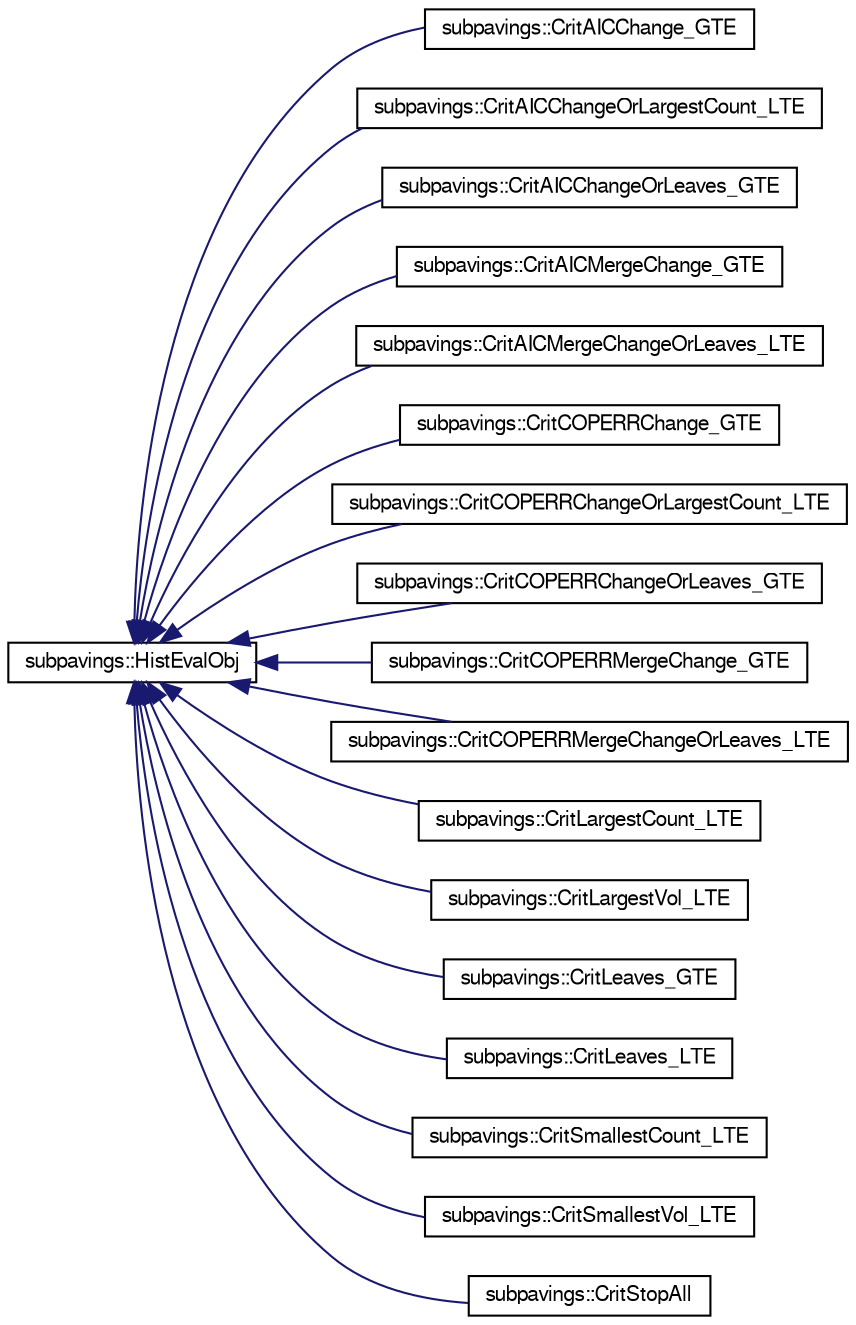 digraph G
{
  edge [fontname="FreeSans",fontsize="10",labelfontname="FreeSans",labelfontsize="10"];
  node [fontname="FreeSans",fontsize="10",shape=record];
  rankdir="LR";
  Node1 [label="subpavings::HistEvalObj",height=0.2,width=0.4,color="black", fillcolor="white", style="filled",URL="$classsubpavings_1_1HistEvalObj.shtml",tooltip="A Virtual class providing a way to stop histogram changes."];
  Node1 -> Node2 [dir="back",color="midnightblue",fontsize="10",style="solid",fontname="FreeSans"];
  Node2 [label="subpavings::CritAICChange_GTE",height=0.2,width=0.4,color="black", fillcolor="white", style="filled",URL="$classsubpavings_1_1CritAICChange__GTE.shtml",tooltip="Class for testing the change in AIC score from splitting."];
  Node1 -> Node3 [dir="back",color="midnightblue",fontsize="10",style="solid",fontname="FreeSans"];
  Node3 [label="subpavings::CritAICChangeOrLargestCount_LTE",height=0.2,width=0.4,color="black", fillcolor="white", style="filled",URL="$classsubpavings_1_1CritAICChangeOrLargestCount__LTE.shtml",tooltip="Class for testing change in AIC or largest count from splitting."];
  Node1 -> Node4 [dir="back",color="midnightblue",fontsize="10",style="solid",fontname="FreeSans"];
  Node4 [label="subpavings::CritAICChangeOrLeaves_GTE",height=0.2,width=0.4,color="black", fillcolor="white", style="filled",URL="$classsubpavings_1_1CritAICChangeOrLeaves__GTE.shtml",tooltip="Class for testing change in AIC or number leaves from splitting."];
  Node1 -> Node5 [dir="back",color="midnightblue",fontsize="10",style="solid",fontname="FreeSans"];
  Node5 [label="subpavings::CritAICMergeChange_GTE",height=0.2,width=0.4,color="black", fillcolor="white", style="filled",URL="$classsubpavings_1_1CritAICMergeChange__GTE.shtml",tooltip="Class for testing the change in AIC score from merging."];
  Node1 -> Node6 [dir="back",color="midnightblue",fontsize="10",style="solid",fontname="FreeSans"];
  Node6 [label="subpavings::CritAICMergeChangeOrLeaves_LTE",height=0.2,width=0.4,color="black", fillcolor="white", style="filled",URL="$classsubpavings_1_1CritAICMergeChangeOrLeaves__LTE.shtml",tooltip="Class for testing change in AIC or number leaves from merging."];
  Node1 -> Node7 [dir="back",color="midnightblue",fontsize="10",style="solid",fontname="FreeSans"];
  Node7 [label="subpavings::CritCOPERRChange_GTE",height=0.2,width=0.4,color="black", fillcolor="white", style="filled",URL="$classsubpavings_1_1CritCOPERRChange__GTE.shtml",tooltip="Class for testing the change in COPERR score from splitting."];
  Node1 -> Node8 [dir="back",color="midnightblue",fontsize="10",style="solid",fontname="FreeSans"];
  Node8 [label="subpavings::CritCOPERRChangeOrLargestCount_LTE",height=0.2,width=0.4,color="black", fillcolor="white", style="filled",URL="$classsubpavings_1_1CritCOPERRChangeOrLargestCount__LTE.shtml",tooltip="Class for testing change in COPERR or largest count from splitting."];
  Node1 -> Node9 [dir="back",color="midnightblue",fontsize="10",style="solid",fontname="FreeSans"];
  Node9 [label="subpavings::CritCOPERRChangeOrLeaves_GTE",height=0.2,width=0.4,color="black", fillcolor="white", style="filled",URL="$classsubpavings_1_1CritCOPERRChangeOrLeaves__GTE.shtml",tooltip="Class for testing change in COPERR or number leaves from splitting."];
  Node1 -> Node10 [dir="back",color="midnightblue",fontsize="10",style="solid",fontname="FreeSans"];
  Node10 [label="subpavings::CritCOPERRMergeChange_GTE",height=0.2,width=0.4,color="black", fillcolor="white", style="filled",URL="$classsubpavings_1_1CritCOPERRMergeChange__GTE.shtml",tooltip="Class for testing the change in COPERR score from merging."];
  Node1 -> Node11 [dir="back",color="midnightblue",fontsize="10",style="solid",fontname="FreeSans"];
  Node11 [label="subpavings::CritCOPERRMergeChangeOrLeaves_LTE",height=0.2,width=0.4,color="black", fillcolor="white", style="filled",URL="$classsubpavings_1_1CritCOPERRMergeChangeOrLeaves__LTE.shtml",tooltip="Class for testing change in COPERR or number leaves from merging."];
  Node1 -> Node12 [dir="back",color="midnightblue",fontsize="10",style="solid",fontname="FreeSans"];
  Node12 [label="subpavings::CritLargestCount_LTE",height=0.2,width=0.4,color="black", fillcolor="white", style="filled",URL="$classsubpavings_1_1CritLargestCount__LTE.shtml",tooltip="Class for testing the count of the node with the largest count in histogram&#39;s subpaving."];
  Node1 -> Node13 [dir="back",color="midnightblue",fontsize="10",style="solid",fontname="FreeSans"];
  Node13 [label="subpavings::CritLargestVol_LTE",height=0.2,width=0.4,color="black", fillcolor="white", style="filled",URL="$classsubpavings_1_1CritLargestVol__LTE.shtml",tooltip="Class for testing the volume of the box with the largest volume in the histogram&#39;s subpaving..."];
  Node1 -> Node14 [dir="back",color="midnightblue",fontsize="10",style="solid",fontname="FreeSans"];
  Node14 [label="subpavings::CritLeaves_GTE",height=0.2,width=0.4,color="black", fillcolor="white", style="filled",URL="$classsubpavings_1_1CritLeaves__GTE.shtml",tooltip="Class for testing the number of bins of a histogram."];
  Node1 -> Node15 [dir="back",color="midnightblue",fontsize="10",style="solid",fontname="FreeSans"];
  Node15 [label="subpavings::CritLeaves_LTE",height=0.2,width=0.4,color="black", fillcolor="white", style="filled",URL="$classsubpavings_1_1CritLeaves__LTE.shtml",tooltip="Class for testing the number of bins of a histogram."];
  Node1 -> Node16 [dir="back",color="midnightblue",fontsize="10",style="solid",fontname="FreeSans"];
  Node16 [label="subpavings::CritSmallestCount_LTE",height=0.2,width=0.4,color="black", fillcolor="white", style="filled",URL="$classsubpavings_1_1CritSmallestCount__LTE.shtml",tooltip="Class for testing the count of the node with the smallest count in histogram&#39;s subpaving."];
  Node1 -> Node17 [dir="back",color="midnightblue",fontsize="10",style="solid",fontname="FreeSans"];
  Node17 [label="subpavings::CritSmallestVol_LTE",height=0.2,width=0.4,color="black", fillcolor="white", style="filled",URL="$classsubpavings_1_1CritSmallestVol__LTE.shtml",tooltip="Class for testing the volume of the box with the smallest volume in the histogram&#39;s subpaving..."];
  Node1 -> Node18 [dir="back",color="midnightblue",fontsize="10",style="solid",fontname="FreeSans"];
  Node18 [label="subpavings::CritStopAll",height=0.2,width=0.4,color="black", fillcolor="white", style="filled",URL="$classsubpavings_1_1CritStopAll.shtml",tooltip="Class to bale out of priority queue splitting."];
}
